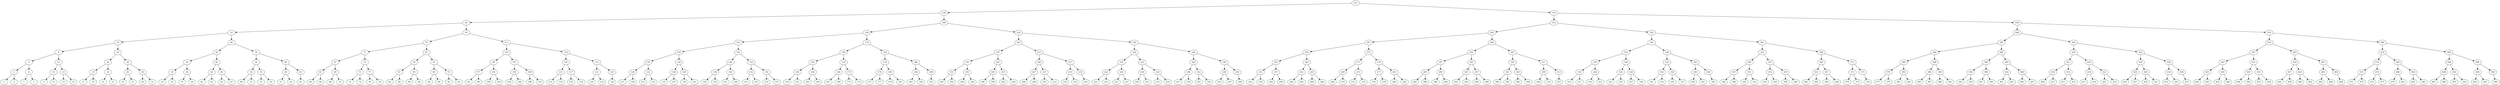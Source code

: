 digraph G{
251->126;
126->63;
63->32;
32->16;
16->8;
8->4;
4->2;
2->1;
2->3;
4->6;
6->5;
6->7;
8->12;
12->10;
10->9;
10->11;
12->14;
14->13;
14->15;
16->24;
24->20;
20->18;
18->17;
18->19;
20->22;
22->21;
22->23;
24->28;
28->26;
26->25;
26->27;
28->30;
30->29;
30->31;
32->48;
48->40;
40->36;
36->34;
34->33;
34->35;
36->38;
38->37;
38->39;
40->44;
44->42;
42->41;
42->43;
44->46;
46->45;
46->47;
48->56;
56->52;
52->50;
50->49;
50->51;
52->54;
54->53;
54->55;
56->60;
60->58;
58->57;
58->59;
60->62;
62->61;
63->95;
95->79;
79->71;
71->67;
67->65;
65->64;
65->66;
67->69;
69->68;
69->70;
71->75;
75->73;
73->72;
73->74;
75->77;
77->76;
77->78;
79->87;
87->83;
83->81;
81->80;
81->82;
83->85;
85->84;
85->86;
87->91;
91->89;
89->88;
89->90;
91->93;
93->92;
93->94;
95->111;
111->103;
103->99;
99->97;
97->96;
97->98;
99->101;
101->100;
101->102;
103->107;
107->105;
105->104;
105->106;
107->109;
109->108;
109->110;
111->119;
119->115;
115->113;
113->112;
113->114;
115->117;
117->116;
117->118;
119->123;
123->121;
121->120;
121->122;
123->125;
125->124;
126->189;
189->158;
158->142;
142->134;
134->130;
130->128;
128->127;
128->129;
130->132;
132->131;
132->133;
134->138;
138->136;
136->135;
136->137;
138->140;
140->139;
140->141;
142->150;
150->146;
146->144;
144->143;
144->145;
146->148;
148->147;
148->149;
150->154;
154->152;
152->151;
152->153;
154->156;
156->155;
156->157;
158->174;
174->166;
166->162;
162->160;
160->159;
160->161;
162->164;
164->163;
164->165;
166->170;
170->168;
168->167;
168->169;
170->172;
172->171;
172->173;
174->182;
182->178;
178->176;
176->175;
176->177;
178->180;
180->179;
180->181;
182->186;
186->184;
184->183;
184->185;
186->188;
188->187;
189->220;
220->205;
205->197;
197->193;
193->191;
191->190;
191->192;
193->195;
195->194;
195->196;
197->201;
201->199;
199->198;
199->200;
201->203;
203->202;
203->204;
205->213;
213->209;
209->207;
207->206;
207->208;
209->211;
211->210;
211->212;
213->217;
217->215;
215->214;
215->216;
217->219;
219->218;
220->236;
236->228;
228->224;
224->222;
222->221;
222->223;
224->226;
226->225;
226->227;
228->232;
232->230;
230->229;
230->231;
232->234;
234->233;
234->235;
236->244;
244->240;
240->238;
238->237;
238->239;
240->242;
242->241;
242->243;
244->248;
248->246;
246->245;
246->247;
248->250;
250->249;
251->376;
376->314;
314->283;
283->267;
267->259;
259->255;
255->253;
253->252;
253->254;
255->257;
257->256;
257->258;
259->263;
263->261;
261->260;
261->262;
263->265;
265->264;
265->266;
267->275;
275->271;
271->269;
269->268;
269->270;
271->273;
273->272;
273->274;
275->279;
279->277;
277->276;
277->278;
279->281;
281->280;
281->282;
283->299;
299->291;
291->287;
287->285;
285->284;
285->286;
287->289;
289->288;
289->290;
291->295;
295->293;
293->292;
293->294;
295->297;
297->296;
297->298;
299->307;
307->303;
303->301;
301->300;
301->302;
303->305;
305->304;
305->306;
307->311;
311->309;
309->308;
309->310;
311->313;
313->312;
314->345;
345->330;
330->322;
322->318;
318->316;
316->315;
316->317;
318->320;
320->319;
320->321;
322->326;
326->324;
324->323;
324->325;
326->328;
328->327;
328->329;
330->338;
338->334;
334->332;
332->331;
332->333;
334->336;
336->335;
336->337;
338->342;
342->340;
340->339;
340->341;
342->344;
344->343;
345->361;
361->353;
353->349;
349->347;
347->346;
347->348;
349->351;
351->350;
351->352;
353->357;
357->355;
355->354;
355->356;
357->359;
359->358;
359->360;
361->369;
369->365;
365->363;
363->362;
363->364;
365->367;
367->366;
367->368;
369->373;
373->371;
371->370;
371->372;
373->375;
375->374;
376->439;
439->408;
408->392;
392->384;
384->380;
380->378;
378->377;
378->379;
380->382;
382->381;
382->383;
384->388;
388->386;
386->385;
386->387;
388->390;
390->389;
390->391;
392->400;
400->396;
396->394;
394->393;
394->395;
396->398;
398->397;
398->399;
400->404;
404->402;
402->401;
402->403;
404->406;
406->405;
406->407;
408->424;
424->416;
416->412;
412->410;
410->409;
410->411;
412->414;
414->413;
414->415;
416->420;
420->418;
418->417;
418->419;
420->422;
422->421;
422->423;
424->432;
432->428;
428->426;
426->425;
426->427;
428->430;
430->429;
430->431;
432->436;
436->434;
434->433;
434->435;
436->438;
438->437;
439->470;
470->455;
455->447;
447->443;
443->441;
441->440;
441->442;
443->445;
445->444;
445->446;
447->451;
451->449;
449->448;
449->450;
451->453;
453->452;
453->454;
455->463;
463->459;
459->457;
457->456;
457->458;
459->461;
461->460;
461->462;
463->467;
467->465;
465->464;
465->466;
467->469;
469->468;
470->486;
486->478;
478->474;
474->472;
472->471;
472->473;
474->476;
476->475;
476->477;
478->482;
482->480;
480->479;
480->481;
482->484;
484->483;
484->485;
486->494;
494->490;
490->488;
488->487;
488->489;
490->492;
492->491;
492->493;
494->498;
498->496;
496->495;
496->497;
498->500;
500->499;

}